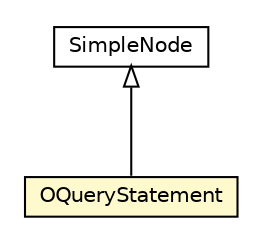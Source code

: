 #!/usr/local/bin/dot
#
# Class diagram 
# Generated by UMLGraph version R5_6-24-gf6e263 (http://www.umlgraph.org/)
#

digraph G {
	edge [fontname="Helvetica",fontsize=10,labelfontname="Helvetica",labelfontsize=10];
	node [fontname="Helvetica",fontsize=10,shape=plaintext];
	nodesep=0.25;
	ranksep=0.5;
	// com.orientechnologies.orient.core.sql.parser.SimpleNode
	c2931057 [label=<<table title="com.orientechnologies.orient.core.sql.parser.SimpleNode" border="0" cellborder="1" cellspacing="0" cellpadding="2" port="p" href="./SimpleNode.html">
		<tr><td><table border="0" cellspacing="0" cellpadding="1">
<tr><td align="center" balign="center"> SimpleNode </td></tr>
		</table></td></tr>
		</table>>, URL="./SimpleNode.html", fontname="Helvetica", fontcolor="black", fontsize=10.0];
	// com.orientechnologies.orient.core.sql.parser.OQueryStatement
	c2931142 [label=<<table title="com.orientechnologies.orient.core.sql.parser.OQueryStatement" border="0" cellborder="1" cellspacing="0" cellpadding="2" port="p" bgcolor="lemonChiffon" href="./OQueryStatement.html">
		<tr><td><table border="0" cellspacing="0" cellpadding="1">
<tr><td align="center" balign="center"> OQueryStatement </td></tr>
		</table></td></tr>
		</table>>, URL="./OQueryStatement.html", fontname="Helvetica", fontcolor="black", fontsize=10.0];
	//com.orientechnologies.orient.core.sql.parser.OQueryStatement extends com.orientechnologies.orient.core.sql.parser.SimpleNode
	c2931057:p -> c2931142:p [dir=back,arrowtail=empty];
}

